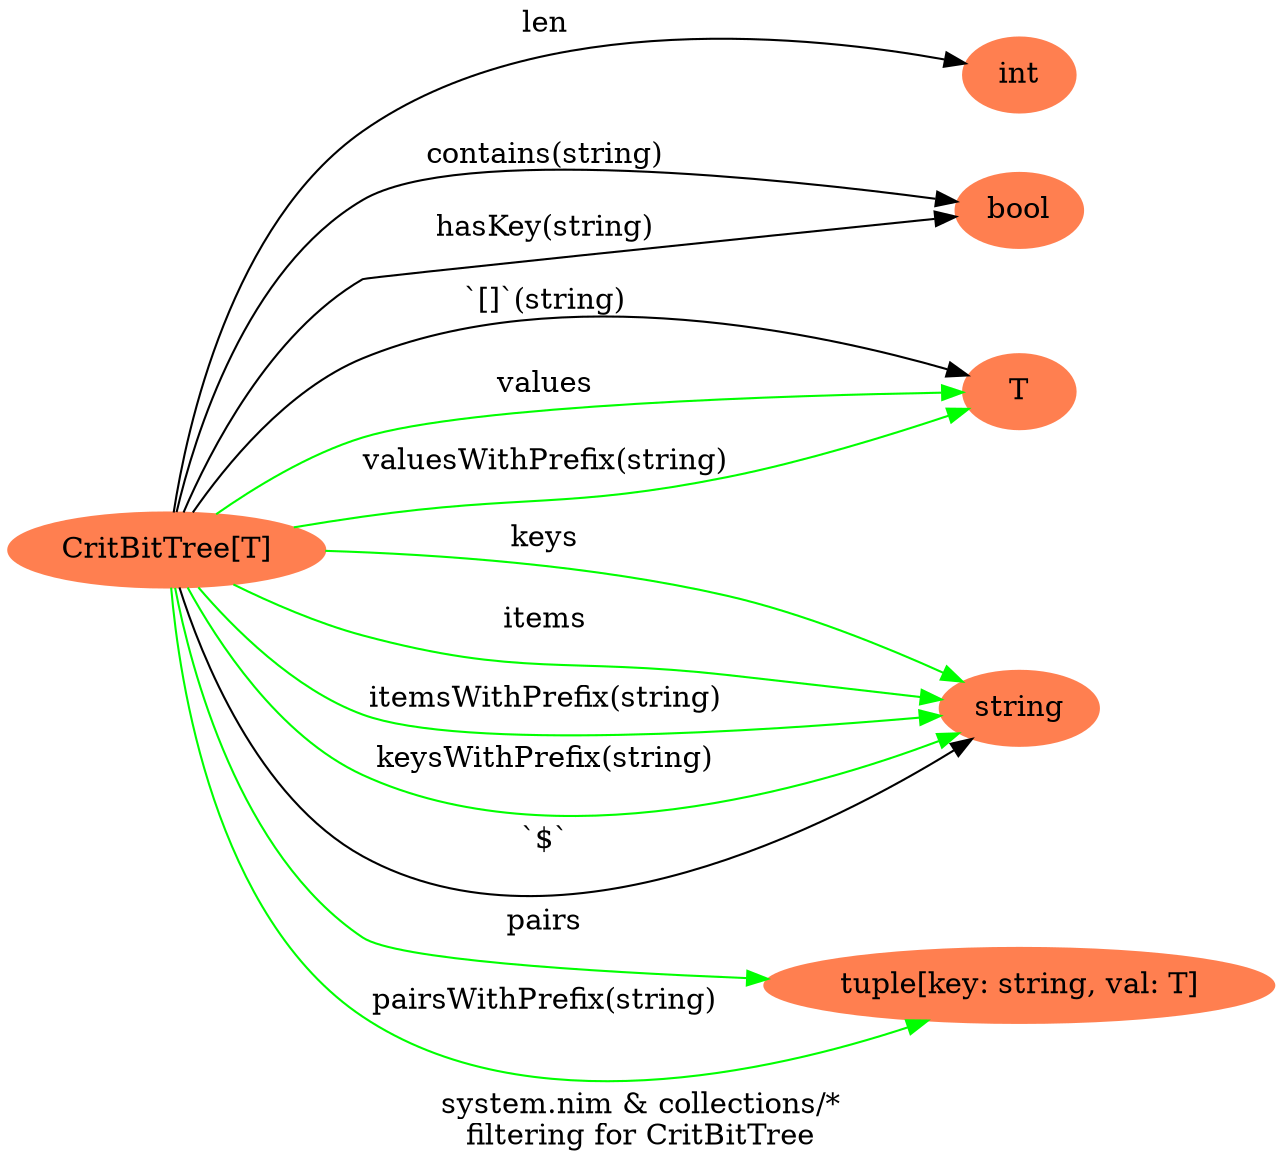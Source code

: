 digraph {
graph [
label = "system.nim & collections/*
filtering for CritBitTree";
rankdir=LR;
];
node[color=coral, style=filled, label="CritBitTree[T]" ] N0;
node[color=coral, style=filled, label="int" ] N1;
N0 -> N1 [color="", label="len" ];
node[color=coral, style=filled, label="bool" ] N2;
N0 -> N2 [color="", label="contains(string)" ];
N0 -> N2 [color="", label="hasKey(string)" ];
node[color=coral, style=filled, label="T" ] N3;
N0 -> N3 [color="", label="`[]`(string)" ];
node[color=coral, style=filled, label="string" ] N4;
N0 -> N4 [color="green", label="keys" ];
N0 -> N3 [color="green", label="values" ];
N0 -> N4 [color="green", label="items" ];
node[color=coral, style=filled, label="tuple[key: string, val: T]" ] N5;
N0 -> N5 [color="green", label="pairs" ];
N0 -> N4 [color="green", label="itemsWithPrefix(string)" ];
N0 -> N4 [color="green", label="keysWithPrefix(string)" ];
N0 -> N3 [color="green", label="valuesWithPrefix(string)" ];
N0 -> N5 [color="green", label="pairsWithPrefix(string)" ];
N0 -> N4 [color="", label="`$`" ];
}
